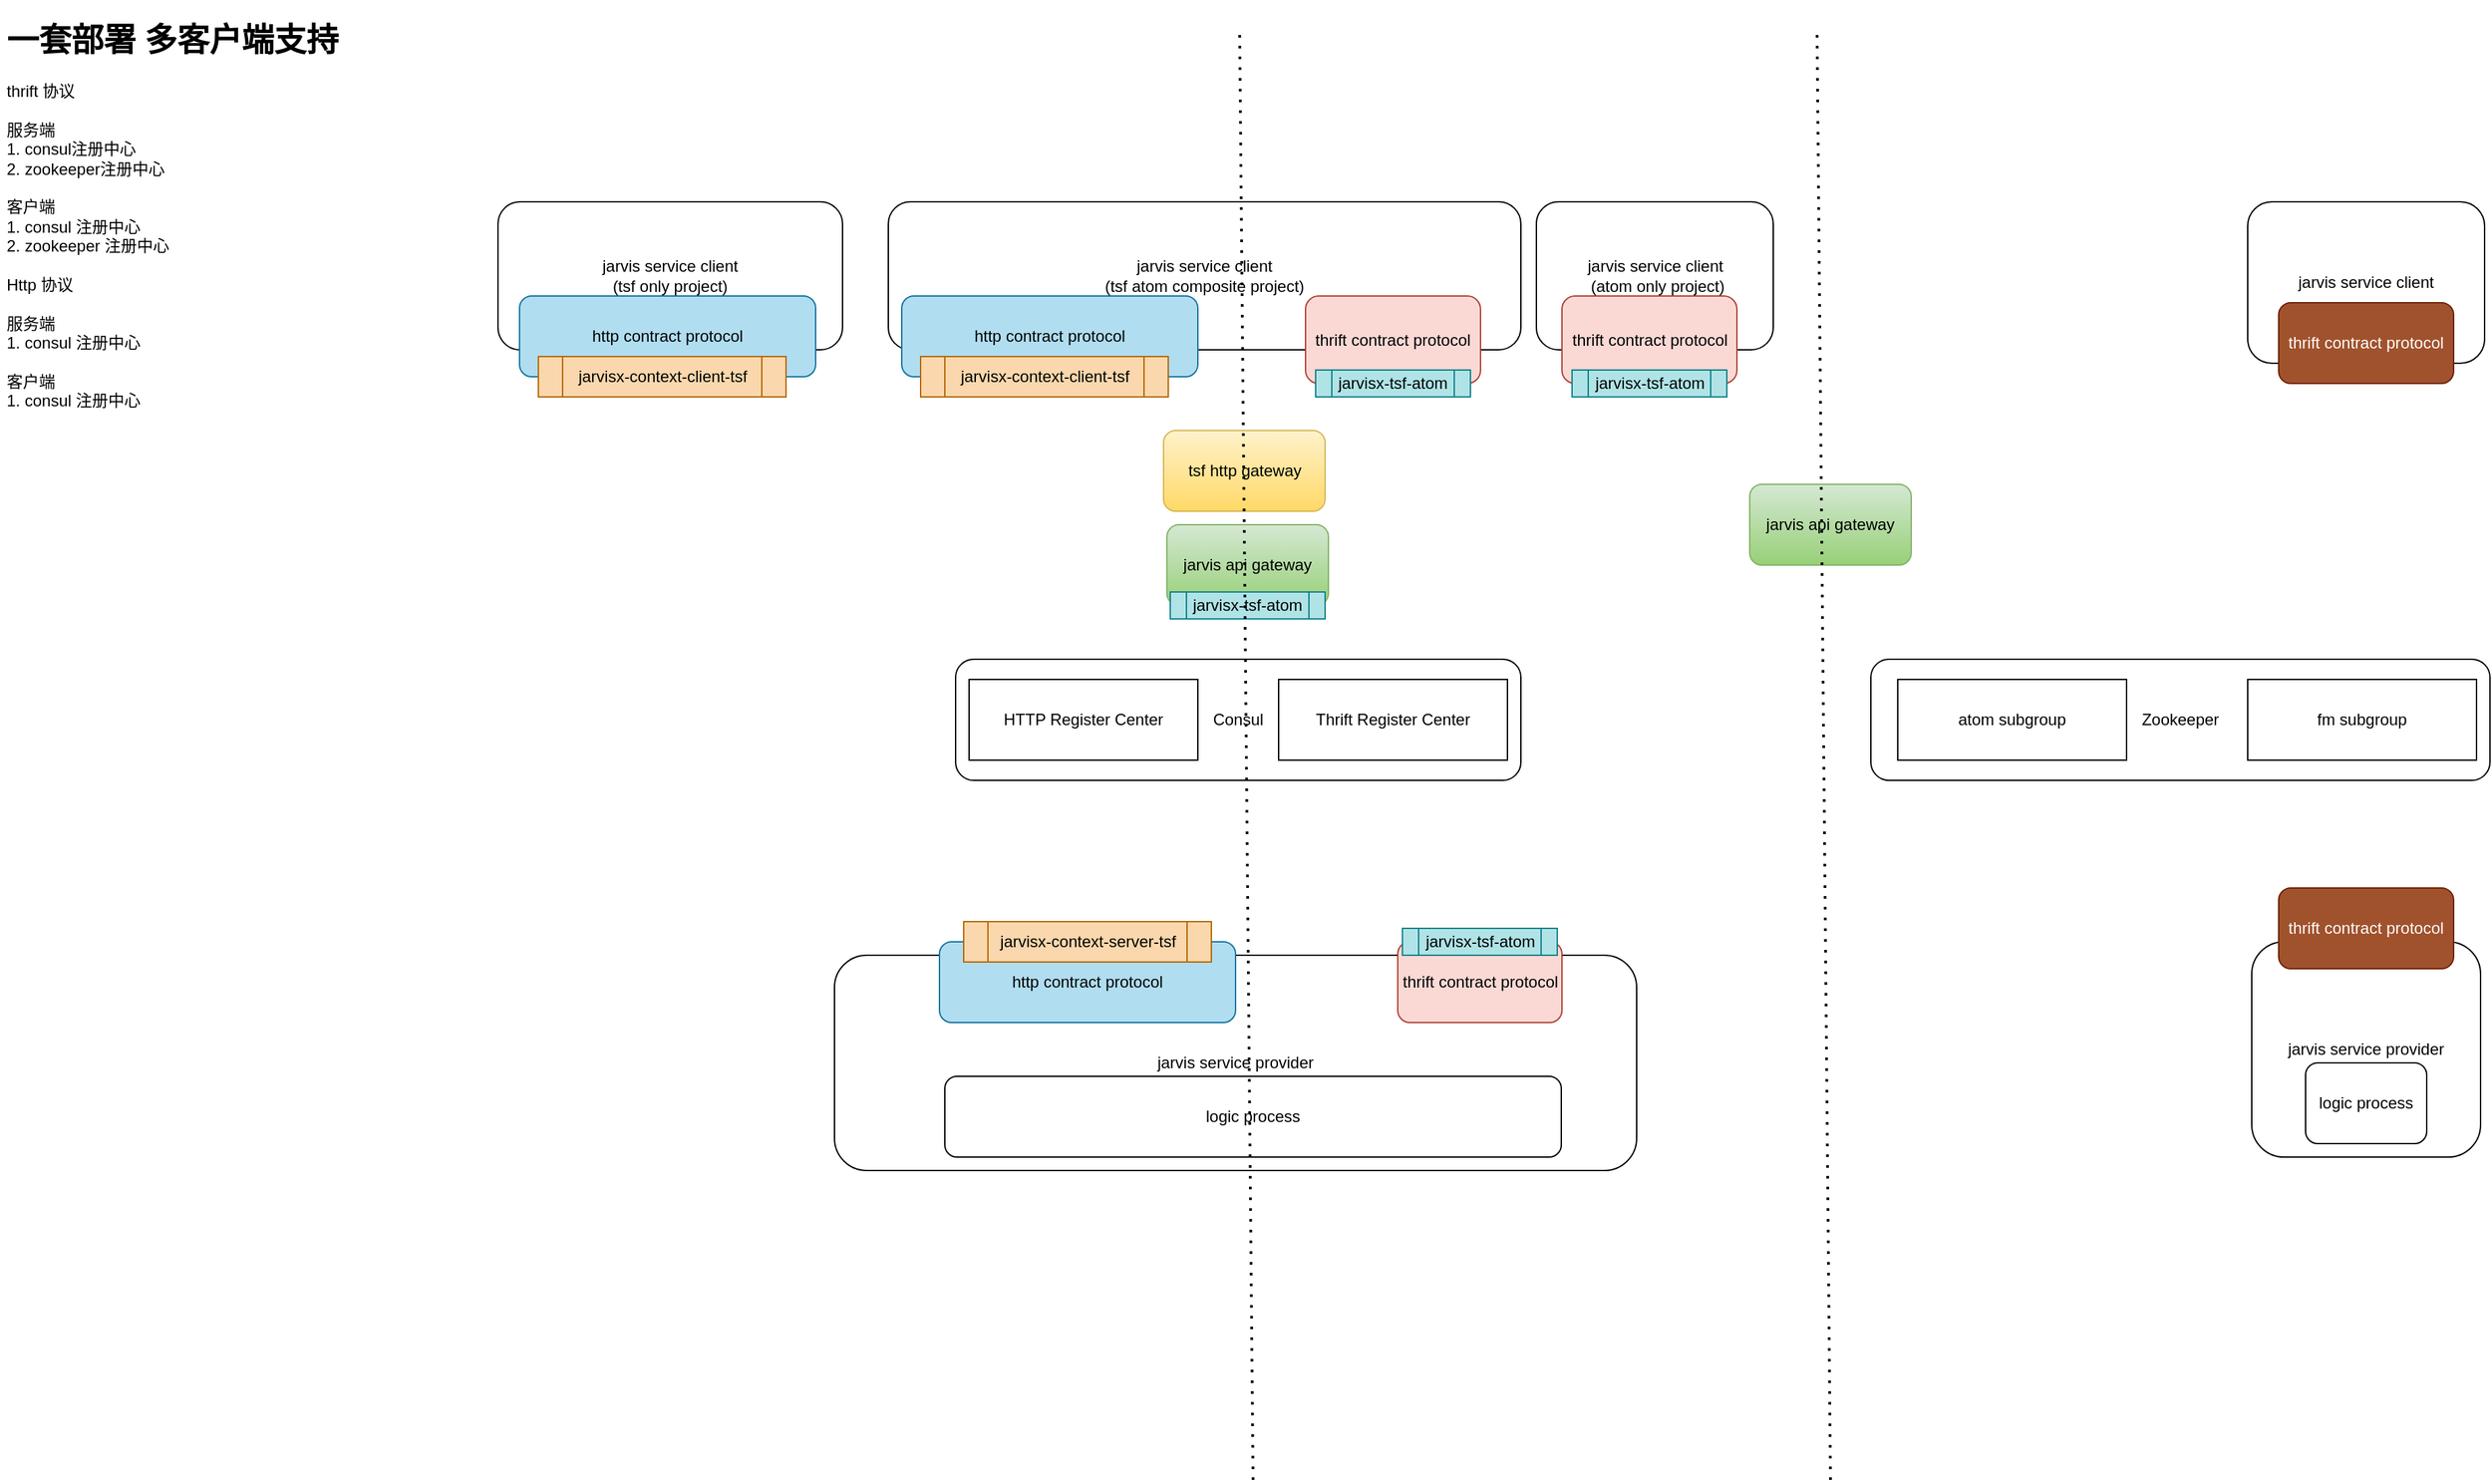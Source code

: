 <mxfile version="14.1.8" type="github">
  <diagram id="-b68cmkpjly45NJEYMcE" name="Page-1">
    <mxGraphModel dx="2326" dy="2103" grid="1" gridSize="10" guides="1" tooltips="1" connect="1" arrows="1" fold="1" page="1" pageScale="1" pageWidth="827" pageHeight="1169" math="0" shadow="0">
      <root>
        <mxCell id="0" />
        <mxCell id="1" parent="0" />
        <mxCell id="J-GAMBitPqSNVD4_ut0o-4" value="jarvis service provider" style="rounded=1;whiteSpace=wrap;html=1;" vertex="1" parent="1">
          <mxGeometry x="-200" y="390" width="596" height="160" as="geometry" />
        </mxCell>
        <mxCell id="J-GAMBitPqSNVD4_ut0o-15" value="tsf http gateway" style="rounded=1;whiteSpace=wrap;html=1;gradientColor=#ffd966;fillColor=#fff2cc;strokeColor=#d6b656;" vertex="1" parent="1">
          <mxGeometry x="44.5" width="120" height="60" as="geometry" />
        </mxCell>
        <mxCell id="J-GAMBitPqSNVD4_ut0o-18" value="jarvis api gateway" style="rounded=1;whiteSpace=wrap;html=1;gradientColor=#97d077;fillColor=#d5e8d4;strokeColor=#82b366;" vertex="1" parent="1">
          <mxGeometry x="480" y="40" width="120" height="60" as="geometry" />
        </mxCell>
        <mxCell id="J-GAMBitPqSNVD4_ut0o-32" value="logic process" style="rounded=1;whiteSpace=wrap;html=1;" vertex="1" parent="1">
          <mxGeometry x="-118" y="480" width="458" height="60" as="geometry" />
        </mxCell>
        <mxCell id="J-GAMBitPqSNVD4_ut0o-40" value="Consul" style="rounded=1;whiteSpace=wrap;html=1;" vertex="1" parent="1">
          <mxGeometry x="-110" y="170" width="420" height="90" as="geometry" />
        </mxCell>
        <mxCell id="J-GAMBitPqSNVD4_ut0o-41" value="Thrift Register Center" style="rounded=0;whiteSpace=wrap;html=1;" vertex="1" parent="1">
          <mxGeometry x="130" y="185" width="170" height="60" as="geometry" />
        </mxCell>
        <mxCell id="J-GAMBitPqSNVD4_ut0o-42" value="HTTP Register Center" style="rounded=0;whiteSpace=wrap;html=1;" vertex="1" parent="1">
          <mxGeometry x="-100" y="185" width="170" height="60" as="geometry" />
        </mxCell>
        <mxCell id="J-GAMBitPqSNVD4_ut0o-50" value="thrift contract protocol" style="rounded=1;whiteSpace=wrap;html=1;fillColor=#fad9d5;strokeColor=#ae4132;" vertex="1" parent="1">
          <mxGeometry x="218.5" y="380" width="122" height="60" as="geometry" />
        </mxCell>
        <mxCell id="J-GAMBitPqSNVD4_ut0o-51" value="jarvisx-tsf-atom" style="shape=process;whiteSpace=wrap;html=1;backgroundOutline=1;fillColor=#b0e3e6;strokeColor=#0e8088;" vertex="1" parent="1">
          <mxGeometry x="222" y="370" width="115" height="20" as="geometry" />
        </mxCell>
        <mxCell id="J-GAMBitPqSNVD4_ut0o-53" value="&lt;h1&gt;一套部署 多客户端支持&lt;/h1&gt;&lt;div&gt;thrift 协议&lt;/div&gt;&lt;div&gt;&lt;br&gt;&lt;/div&gt;&lt;div&gt;服务端&lt;/div&gt;&lt;div&gt;1. consul注册中心&lt;/div&gt;&lt;div&gt;2. zookeeper注册中心&lt;/div&gt;&lt;div&gt;&lt;br&gt;&lt;/div&gt;&lt;div&gt;客户端&lt;/div&gt;&lt;div&gt;1. consul 注册中心&lt;/div&gt;&lt;div&gt;2. zookeeper 注册中心&lt;/div&gt;&lt;div&gt;&lt;br&gt;&lt;/div&gt;&lt;div&gt;Http 协议&lt;/div&gt;&lt;div&gt;&lt;br&gt;&lt;/div&gt;&lt;div&gt;服务端&lt;/div&gt;&lt;div&gt;1. consul 注册中心&lt;/div&gt;&lt;div&gt;&lt;br&gt;&lt;/div&gt;&lt;div&gt;客户端&lt;/div&gt;&lt;div&gt;1. consul 注册中心&lt;/div&gt;&lt;div&gt;&lt;br&gt;&lt;/div&gt;&lt;div&gt;&lt;br&gt;&lt;/div&gt;&lt;div&gt;&lt;br&gt;&lt;/div&gt;" style="text;html=1;strokeColor=none;fillColor=none;spacing=5;spacingTop=-20;whiteSpace=wrap;overflow=hidden;rounded=0;" vertex="1" parent="1">
          <mxGeometry x="-820" y="-310" width="300" height="380" as="geometry" />
        </mxCell>
        <mxCell id="J-GAMBitPqSNVD4_ut0o-58" value="jarvis service client" style="rounded=1;whiteSpace=wrap;html=1;" vertex="1" parent="1">
          <mxGeometry x="850" y="-170" width="176" height="120" as="geometry" />
        </mxCell>
        <mxCell id="J-GAMBitPqSNVD4_ut0o-61" value="thrift contract protocol" style="rounded=1;whiteSpace=wrap;html=1;fillColor=#a0522d;strokeColor=#6D1F00;fontColor=#ffffff;" vertex="1" parent="1">
          <mxGeometry x="873" y="-95" width="130" height="60" as="geometry" />
        </mxCell>
        <mxCell id="J-GAMBitPqSNVD4_ut0o-62" value="jarvis service provider" style="rounded=1;whiteSpace=wrap;html=1;" vertex="1" parent="1">
          <mxGeometry x="853" y="380" width="170" height="160" as="geometry" />
        </mxCell>
        <mxCell id="J-GAMBitPqSNVD4_ut0o-63" value="thrift contract protocol" style="rounded=1;whiteSpace=wrap;html=1;fillColor=#a0522d;strokeColor=#6D1F00;fontColor=#ffffff;" vertex="1" parent="1">
          <mxGeometry x="873" y="340" width="130" height="60" as="geometry" />
        </mxCell>
        <mxCell id="J-GAMBitPqSNVD4_ut0o-65" value="Zookeeper" style="rounded=1;whiteSpace=wrap;html=1;" vertex="1" parent="1">
          <mxGeometry x="570" y="170" width="460" height="90" as="geometry" />
        </mxCell>
        <mxCell id="J-GAMBitPqSNVD4_ut0o-66" value="atom subgroup" style="rounded=0;whiteSpace=wrap;html=1;" vertex="1" parent="1">
          <mxGeometry x="590" y="185" width="170" height="60" as="geometry" />
        </mxCell>
        <mxCell id="J-GAMBitPqSNVD4_ut0o-67" value="fm subgroup" style="rounded=0;whiteSpace=wrap;html=1;" vertex="1" parent="1">
          <mxGeometry x="850" y="185" width="170" height="60" as="geometry" />
        </mxCell>
        <mxCell id="J-GAMBitPqSNVD4_ut0o-68" value="" style="endArrow=none;dashed=1;html=1;dashPattern=1 3;strokeWidth=2;" edge="1" parent="1">
          <mxGeometry width="50" height="50" relative="1" as="geometry">
            <mxPoint x="540" y="780" as="sourcePoint" />
            <mxPoint x="530" y="-300" as="targetPoint" />
          </mxGeometry>
        </mxCell>
        <mxCell id="J-GAMBitPqSNVD4_ut0o-69" value="logic process" style="rounded=1;whiteSpace=wrap;html=1;" vertex="1" parent="1">
          <mxGeometry x="893" y="470" width="90" height="60" as="geometry" />
        </mxCell>
        <mxCell id="J-GAMBitPqSNVD4_ut0o-73" value="jarvis api gateway" style="rounded=1;whiteSpace=wrap;html=1;gradientColor=#97d077;fillColor=#d5e8d4;strokeColor=#82b366;" vertex="1" parent="1">
          <mxGeometry x="47" y="70" width="120" height="60" as="geometry" />
        </mxCell>
        <mxCell id="J-GAMBitPqSNVD4_ut0o-74" value="jarvisx-tsf-atom" style="shape=process;whiteSpace=wrap;html=1;backgroundOutline=1;fillColor=#b0e3e6;strokeColor=#0e8088;" vertex="1" parent="1">
          <mxGeometry x="49.5" y="120" width="115" height="20" as="geometry" />
        </mxCell>
        <mxCell id="J-GAMBitPqSNVD4_ut0o-75" value="http contract protocol" style="rounded=1;whiteSpace=wrap;html=1;fillColor=#b1ddf0;strokeColor=#10739e;" vertex="1" parent="1">
          <mxGeometry x="-122" y="380" width="220" height="60" as="geometry" />
        </mxCell>
        <mxCell id="J-GAMBitPqSNVD4_ut0o-76" value="jarvisx-context-server-tsf" style="shape=process;whiteSpace=wrap;html=1;backgroundOutline=1;fillColor=#fad7ac;strokeColor=#b46504;" vertex="1" parent="1">
          <mxGeometry x="-104" y="365" width="184" height="30" as="geometry" />
        </mxCell>
        <mxCell id="J-GAMBitPqSNVD4_ut0o-77" value="jarvis service client&lt;br&gt;(tsf atom composite project)" style="rounded=1;whiteSpace=wrap;html=1;" vertex="1" parent="1">
          <mxGeometry x="-160" y="-170" width="470" height="110" as="geometry" />
        </mxCell>
        <mxCell id="J-GAMBitPqSNVD4_ut0o-78" value="jarvis service client &lt;br&gt;(tsf only project)" style="rounded=1;whiteSpace=wrap;html=1;" vertex="1" parent="1">
          <mxGeometry x="-450" y="-170" width="256" height="110" as="geometry" />
        </mxCell>
        <mxCell id="J-GAMBitPqSNVD4_ut0o-79" value="http contract protocol" style="rounded=1;whiteSpace=wrap;html=1;fillColor=#b1ddf0;strokeColor=#10739e;" vertex="1" parent="1">
          <mxGeometry x="-434" y="-100" width="220" height="60" as="geometry" />
        </mxCell>
        <mxCell id="J-GAMBitPqSNVD4_ut0o-80" value="jarvisx-context-client-tsf" style="shape=process;whiteSpace=wrap;html=1;backgroundOutline=1;fillColor=#fad7ac;strokeColor=#b46504;" vertex="1" parent="1">
          <mxGeometry x="-420" y="-55" width="184" height="30" as="geometry" />
        </mxCell>
        <mxCell id="J-GAMBitPqSNVD4_ut0o-81" value="jarvis service client&lt;br&gt;&amp;nbsp;(atom only project)" style="rounded=1;whiteSpace=wrap;html=1;" vertex="1" parent="1">
          <mxGeometry x="321.5" y="-170" width="176" height="110" as="geometry" />
        </mxCell>
        <mxCell id="J-GAMBitPqSNVD4_ut0o-82" value="thrift contract protocol" style="rounded=1;whiteSpace=wrap;html=1;fillColor=#fad9d5;strokeColor=#ae4132;" vertex="1" parent="1">
          <mxGeometry x="340.5" y="-100" width="130" height="65" as="geometry" />
        </mxCell>
        <mxCell id="J-GAMBitPqSNVD4_ut0o-83" value="jarvisx-tsf-atom" style="shape=process;whiteSpace=wrap;html=1;backgroundOutline=1;fillColor=#b0e3e6;strokeColor=#0e8088;" vertex="1" parent="1">
          <mxGeometry x="348" y="-45" width="115" height="20" as="geometry" />
        </mxCell>
        <mxCell id="J-GAMBitPqSNVD4_ut0o-84" value="" style="endArrow=none;dashed=1;html=1;dashPattern=1 3;strokeWidth=2;" edge="1" parent="1">
          <mxGeometry width="50" height="50" relative="1" as="geometry">
            <mxPoint x="111" y="780.0" as="sourcePoint" />
            <mxPoint x="101" y="-300" as="targetPoint" />
          </mxGeometry>
        </mxCell>
        <mxCell id="J-GAMBitPqSNVD4_ut0o-85" value="http contract protocol" style="rounded=1;whiteSpace=wrap;html=1;fillColor=#b1ddf0;strokeColor=#10739e;" vertex="1" parent="1">
          <mxGeometry x="-150" y="-100" width="220" height="60" as="geometry" />
        </mxCell>
        <mxCell id="J-GAMBitPqSNVD4_ut0o-86" value="jarvisx-context-client-tsf" style="shape=process;whiteSpace=wrap;html=1;backgroundOutline=1;fillColor=#fad7ac;strokeColor=#b46504;" vertex="1" parent="1">
          <mxGeometry x="-136" y="-55" width="184" height="30" as="geometry" />
        </mxCell>
        <mxCell id="J-GAMBitPqSNVD4_ut0o-87" value="thrift contract protocol" style="rounded=1;whiteSpace=wrap;html=1;fillColor=#fad9d5;strokeColor=#ae4132;" vertex="1" parent="1">
          <mxGeometry x="150" y="-100" width="130" height="65" as="geometry" />
        </mxCell>
        <mxCell id="J-GAMBitPqSNVD4_ut0o-88" value="jarvisx-tsf-atom" style="shape=process;whiteSpace=wrap;html=1;backgroundOutline=1;fillColor=#b0e3e6;strokeColor=#0e8088;" vertex="1" parent="1">
          <mxGeometry x="157.5" y="-45" width="115" height="20" as="geometry" />
        </mxCell>
      </root>
    </mxGraphModel>
  </diagram>
</mxfile>
